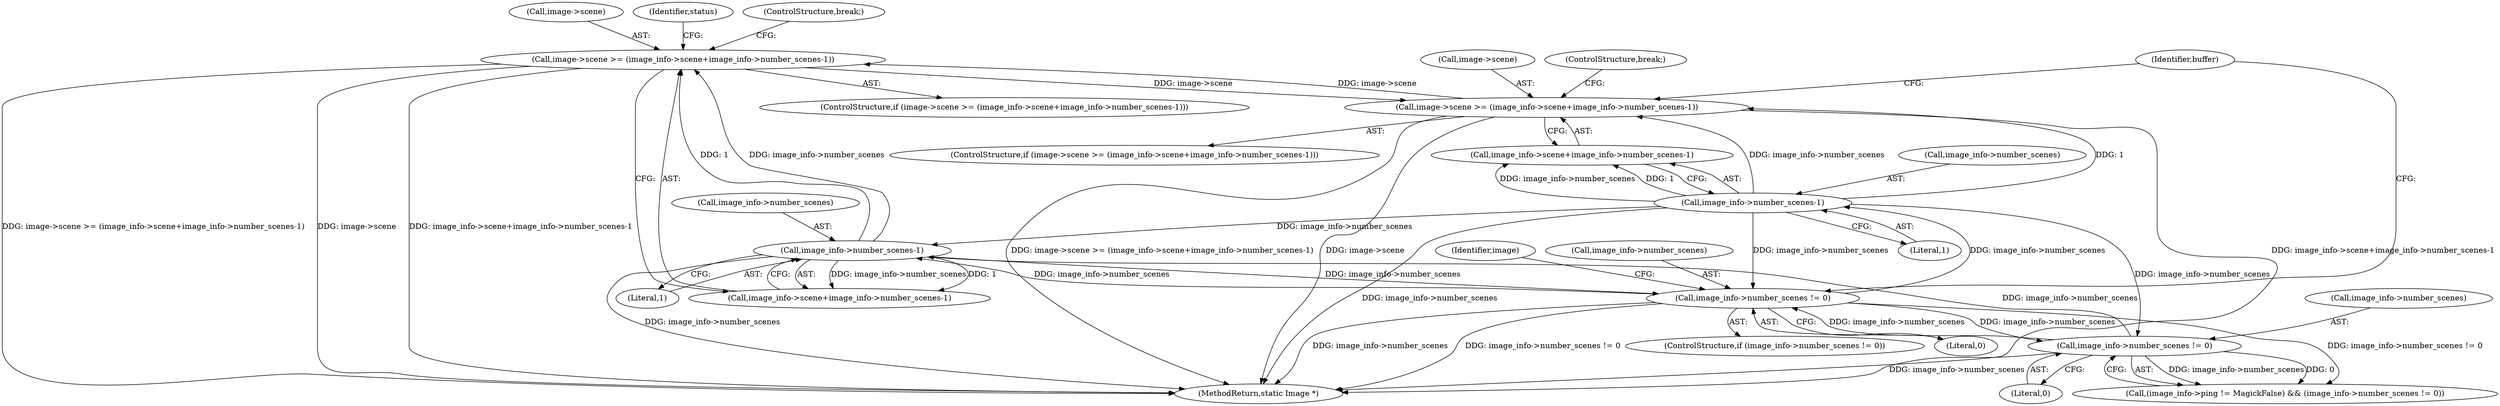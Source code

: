 digraph "0_ImageMagick_f6e9d0d9955e85bdd7540b251cd50d598dacc5e6_37@pointer" {
"1000237" [label="(Call,image->scene >= (image_info->scene+image_info->number_scenes-1))"];
"1000457" [label="(Call,image->scene >= (image_info->scene+image_info->number_scenes-1))"];
"1000237" [label="(Call,image->scene >= (image_info->scene+image_info->number_scenes-1))"];
"1000245" [label="(Call,image_info->number_scenes-1)"];
"1000451" [label="(Call,image_info->number_scenes != 0)"];
"1000231" [label="(Call,image_info->number_scenes != 0)"];
"1000465" [label="(Call,image_info->number_scenes-1)"];
"1000241" [label="(Call,image_info->scene+image_info->number_scenes-1)"];
"1000236" [label="(ControlStructure,if (image->scene >= (image_info->scene+image_info->number_scenes-1)))"];
"1000451" [label="(Call,image_info->number_scenes != 0)"];
"1000225" [label="(Call,(image_info->ping != MagickFalse) && (image_info->number_scenes != 0))"];
"1000450" [label="(ControlStructure,if (image_info->number_scenes != 0))"];
"1000473" [label="(Identifier,buffer)"];
"1000231" [label="(Call,image_info->number_scenes != 0)"];
"1000232" [label="(Call,image_info->number_scenes)"];
"1000459" [label="(Identifier,image)"];
"1000245" [label="(Call,image_info->number_scenes-1)"];
"1000543" [label="(MethodReturn,static Image *)"];
"1000235" [label="(Literal,0)"];
"1000238" [label="(Call,image->scene)"];
"1000469" [label="(Literal,1)"];
"1000455" [label="(Literal,0)"];
"1000465" [label="(Call,image_info->number_scenes-1)"];
"1000457" [label="(Call,image->scene >= (image_info->scene+image_info->number_scenes-1))"];
"1000452" [label="(Call,image_info->number_scenes)"];
"1000458" [label="(Call,image->scene)"];
"1000466" [label="(Call,image_info->number_scenes)"];
"1000470" [label="(ControlStructure,break;)"];
"1000249" [label="(Literal,1)"];
"1000237" [label="(Call,image->scene >= (image_info->scene+image_info->number_scenes-1))"];
"1000456" [label="(ControlStructure,if (image->scene >= (image_info->scene+image_info->number_scenes-1)))"];
"1000252" [label="(Identifier,status)"];
"1000250" [label="(ControlStructure,break;)"];
"1000246" [label="(Call,image_info->number_scenes)"];
"1000461" [label="(Call,image_info->scene+image_info->number_scenes-1)"];
"1000237" -> "1000236"  [label="AST: "];
"1000237" -> "1000241"  [label="CFG: "];
"1000238" -> "1000237"  [label="AST: "];
"1000241" -> "1000237"  [label="AST: "];
"1000250" -> "1000237"  [label="CFG: "];
"1000252" -> "1000237"  [label="CFG: "];
"1000237" -> "1000543"  [label="DDG: image->scene >= (image_info->scene+image_info->number_scenes-1)"];
"1000237" -> "1000543"  [label="DDG: image->scene"];
"1000237" -> "1000543"  [label="DDG: image_info->scene+image_info->number_scenes-1"];
"1000457" -> "1000237"  [label="DDG: image->scene"];
"1000245" -> "1000237"  [label="DDG: image_info->number_scenes"];
"1000245" -> "1000237"  [label="DDG: 1"];
"1000237" -> "1000457"  [label="DDG: image->scene"];
"1000457" -> "1000456"  [label="AST: "];
"1000457" -> "1000461"  [label="CFG: "];
"1000458" -> "1000457"  [label="AST: "];
"1000461" -> "1000457"  [label="AST: "];
"1000470" -> "1000457"  [label="CFG: "];
"1000473" -> "1000457"  [label="CFG: "];
"1000457" -> "1000543"  [label="DDG: image_info->scene+image_info->number_scenes-1"];
"1000457" -> "1000543"  [label="DDG: image->scene >= (image_info->scene+image_info->number_scenes-1)"];
"1000457" -> "1000543"  [label="DDG: image->scene"];
"1000465" -> "1000457"  [label="DDG: image_info->number_scenes"];
"1000465" -> "1000457"  [label="DDG: 1"];
"1000245" -> "1000241"  [label="AST: "];
"1000245" -> "1000249"  [label="CFG: "];
"1000246" -> "1000245"  [label="AST: "];
"1000249" -> "1000245"  [label="AST: "];
"1000241" -> "1000245"  [label="CFG: "];
"1000245" -> "1000543"  [label="DDG: image_info->number_scenes"];
"1000245" -> "1000241"  [label="DDG: image_info->number_scenes"];
"1000245" -> "1000241"  [label="DDG: 1"];
"1000451" -> "1000245"  [label="DDG: image_info->number_scenes"];
"1000231" -> "1000245"  [label="DDG: image_info->number_scenes"];
"1000465" -> "1000245"  [label="DDG: image_info->number_scenes"];
"1000245" -> "1000451"  [label="DDG: image_info->number_scenes"];
"1000451" -> "1000450"  [label="AST: "];
"1000451" -> "1000455"  [label="CFG: "];
"1000452" -> "1000451"  [label="AST: "];
"1000455" -> "1000451"  [label="AST: "];
"1000459" -> "1000451"  [label="CFG: "];
"1000473" -> "1000451"  [label="CFG: "];
"1000451" -> "1000543"  [label="DDG: image_info->number_scenes"];
"1000451" -> "1000543"  [label="DDG: image_info->number_scenes != 0"];
"1000451" -> "1000225"  [label="DDG: image_info->number_scenes != 0"];
"1000451" -> "1000231"  [label="DDG: image_info->number_scenes"];
"1000231" -> "1000451"  [label="DDG: image_info->number_scenes"];
"1000465" -> "1000451"  [label="DDG: image_info->number_scenes"];
"1000451" -> "1000465"  [label="DDG: image_info->number_scenes"];
"1000231" -> "1000225"  [label="AST: "];
"1000231" -> "1000235"  [label="CFG: "];
"1000232" -> "1000231"  [label="AST: "];
"1000235" -> "1000231"  [label="AST: "];
"1000225" -> "1000231"  [label="CFG: "];
"1000231" -> "1000543"  [label="DDG: image_info->number_scenes"];
"1000231" -> "1000225"  [label="DDG: image_info->number_scenes"];
"1000231" -> "1000225"  [label="DDG: 0"];
"1000465" -> "1000231"  [label="DDG: image_info->number_scenes"];
"1000465" -> "1000461"  [label="AST: "];
"1000465" -> "1000469"  [label="CFG: "];
"1000466" -> "1000465"  [label="AST: "];
"1000469" -> "1000465"  [label="AST: "];
"1000461" -> "1000465"  [label="CFG: "];
"1000465" -> "1000543"  [label="DDG: image_info->number_scenes"];
"1000465" -> "1000461"  [label="DDG: image_info->number_scenes"];
"1000465" -> "1000461"  [label="DDG: 1"];
}
